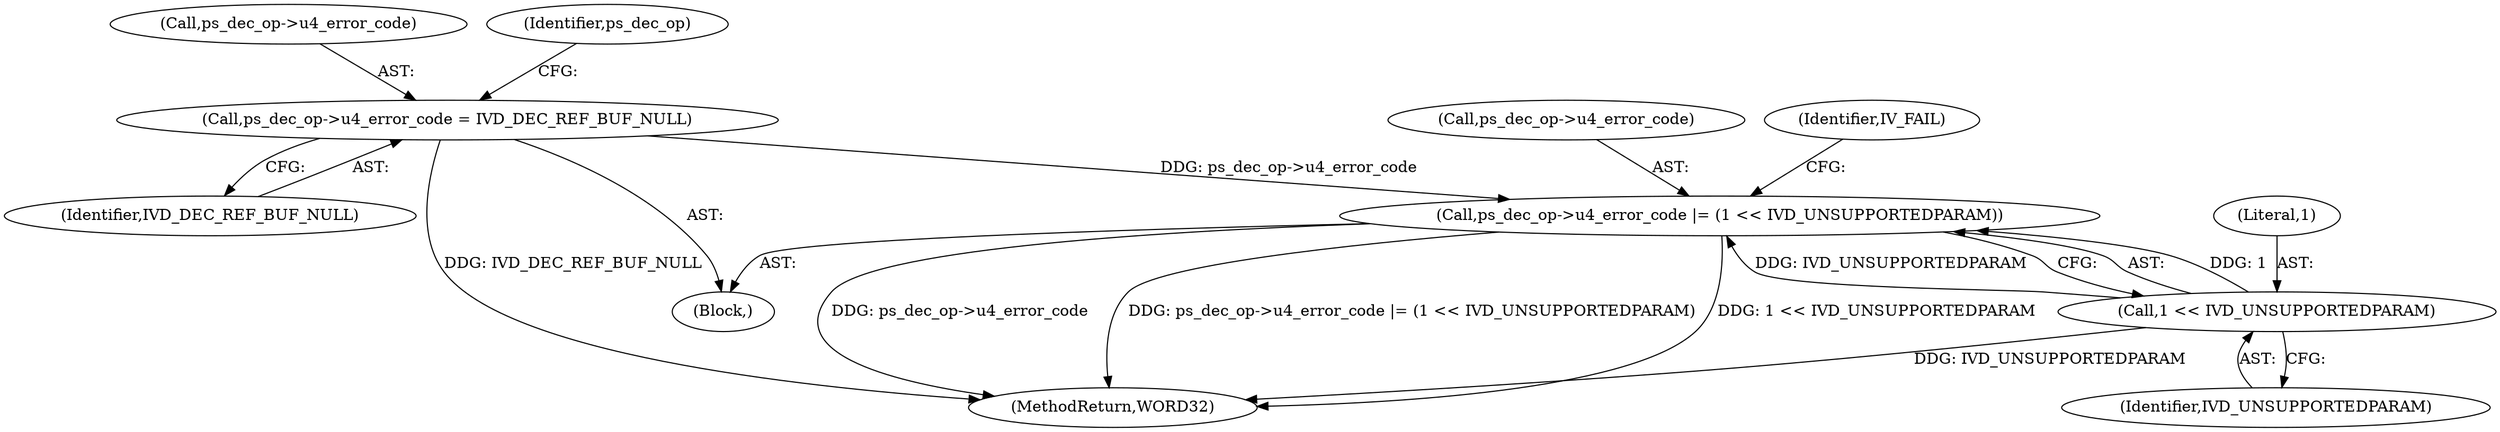digraph "0_Android_494561291a503840f385fbcd11d9bc5f4dc502b8@pointer" {
"1000597" [label="(Call,ps_dec_op->u4_error_code |= (1 << IVD_UNSUPPORTEDPARAM))"];
"1000592" [label="(Call,ps_dec_op->u4_error_code = IVD_DEC_REF_BUF_NULL)"];
"1000601" [label="(Call,1 << IVD_UNSUPPORTEDPARAM)"];
"1000591" [label="(Block,)"];
"1000593" [label="(Call,ps_dec_op->u4_error_code)"];
"1000598" [label="(Call,ps_dec_op->u4_error_code)"];
"1000601" [label="(Call,1 << IVD_UNSUPPORTEDPARAM)"];
"1000603" [label="(Identifier,IVD_UNSUPPORTEDPARAM)"];
"1000602" [label="(Literal,1)"];
"1000596" [label="(Identifier,IVD_DEC_REF_BUF_NULL)"];
"1002226" [label="(MethodReturn,WORD32)"];
"1000592" [label="(Call,ps_dec_op->u4_error_code = IVD_DEC_REF_BUF_NULL)"];
"1000597" [label="(Call,ps_dec_op->u4_error_code |= (1 << IVD_UNSUPPORTEDPARAM))"];
"1000605" [label="(Identifier,IV_FAIL)"];
"1000599" [label="(Identifier,ps_dec_op)"];
"1000597" -> "1000591"  [label="AST: "];
"1000597" -> "1000601"  [label="CFG: "];
"1000598" -> "1000597"  [label="AST: "];
"1000601" -> "1000597"  [label="AST: "];
"1000605" -> "1000597"  [label="CFG: "];
"1000597" -> "1002226"  [label="DDG: ps_dec_op->u4_error_code"];
"1000597" -> "1002226"  [label="DDG: ps_dec_op->u4_error_code |= (1 << IVD_UNSUPPORTEDPARAM)"];
"1000597" -> "1002226"  [label="DDG: 1 << IVD_UNSUPPORTEDPARAM"];
"1000592" -> "1000597"  [label="DDG: ps_dec_op->u4_error_code"];
"1000601" -> "1000597"  [label="DDG: 1"];
"1000601" -> "1000597"  [label="DDG: IVD_UNSUPPORTEDPARAM"];
"1000592" -> "1000591"  [label="AST: "];
"1000592" -> "1000596"  [label="CFG: "];
"1000593" -> "1000592"  [label="AST: "];
"1000596" -> "1000592"  [label="AST: "];
"1000599" -> "1000592"  [label="CFG: "];
"1000592" -> "1002226"  [label="DDG: IVD_DEC_REF_BUF_NULL"];
"1000601" -> "1000603"  [label="CFG: "];
"1000602" -> "1000601"  [label="AST: "];
"1000603" -> "1000601"  [label="AST: "];
"1000601" -> "1002226"  [label="DDG: IVD_UNSUPPORTEDPARAM"];
}
